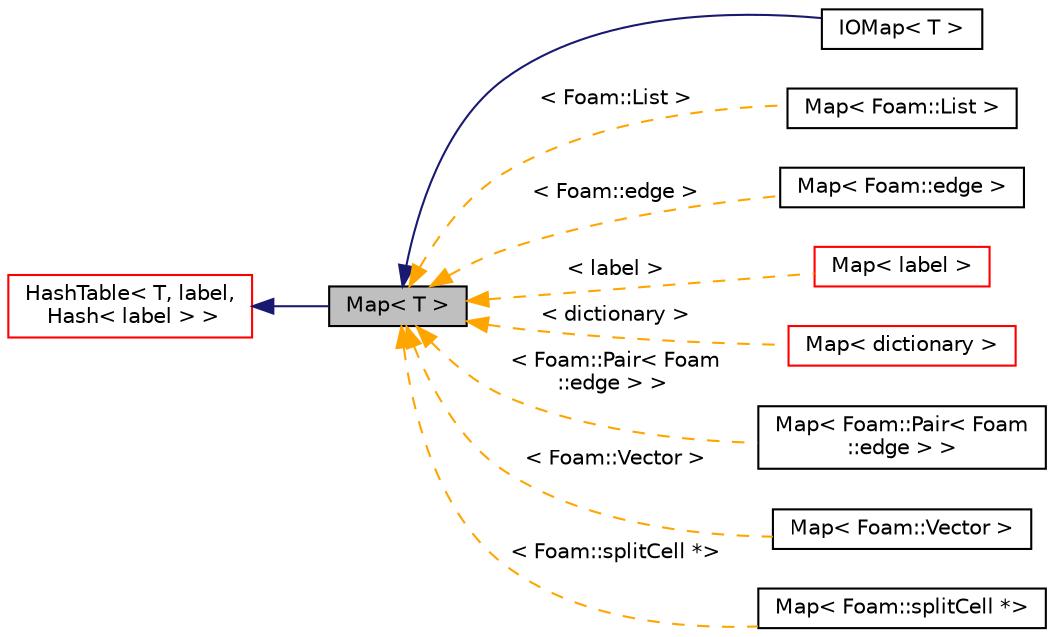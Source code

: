 digraph "Map&lt; T &gt;"
{
  bgcolor="transparent";
  edge [fontname="Helvetica",fontsize="10",labelfontname="Helvetica",labelfontsize="10"];
  node [fontname="Helvetica",fontsize="10",shape=record];
  rankdir="LR";
  Node0 [label="Map\< T \>",height=0.2,width=0.4,color="black", fillcolor="grey75", style="filled", fontcolor="black"];
  Node1 -> Node0 [dir="back",color="midnightblue",fontsize="10",style="solid",fontname="Helvetica"];
  Node1 [label="HashTable\< T, label,\l Hash\< label \> \>",height=0.2,width=0.4,color="red",URL="$a26841.html"];
  Node0 -> Node4 [dir="back",color="midnightblue",fontsize="10",style="solid",fontname="Helvetica"];
  Node4 [label="IOMap\< T \>",height=0.2,width=0.4,color="black",URL="$a27277.html",tooltip="A Map of objects of type <T> with automated input and output. "];
  Node0 -> Node5 [dir="back",color="orange",fontsize="10",style="dashed",label=" \< Foam::List \>" ,fontname="Helvetica"];
  Node5 [label="Map\< Foam::List \>",height=0.2,width=0.4,color="black",URL="$a26873.html"];
  Node0 -> Node6 [dir="back",color="orange",fontsize="10",style="dashed",label=" \< Foam::edge \>" ,fontname="Helvetica"];
  Node6 [label="Map\< Foam::edge \>",height=0.2,width=0.4,color="black",URL="$a26873.html"];
  Node0 -> Node7 [dir="back",color="orange",fontsize="10",style="dashed",label=" \< label \>" ,fontname="Helvetica"];
  Node7 [label="Map\< label \>",height=0.2,width=0.4,color="red",URL="$a26873.html"];
  Node0 -> Node9 [dir="back",color="orange",fontsize="10",style="dashed",label=" \< dictionary \>" ,fontname="Helvetica"];
  Node9 [label="Map\< dictionary \>",height=0.2,width=0.4,color="red",URL="$a26873.html"];
  Node0 -> Node12 [dir="back",color="orange",fontsize="10",style="dashed",label=" \< Foam::Pair\< Foam\l::edge \> \>" ,fontname="Helvetica"];
  Node12 [label="Map\< Foam::Pair\< Foam\l::edge \> \>",height=0.2,width=0.4,color="black",URL="$a26873.html"];
  Node0 -> Node13 [dir="back",color="orange",fontsize="10",style="dashed",label=" \< Foam::Vector \>" ,fontname="Helvetica"];
  Node13 [label="Map\< Foam::Vector \>",height=0.2,width=0.4,color="black",URL="$a26873.html"];
  Node0 -> Node14 [dir="back",color="orange",fontsize="10",style="dashed",label=" \< Foam::splitCell *\>" ,fontname="Helvetica"];
  Node14 [label="Map\< Foam::splitCell *\>",height=0.2,width=0.4,color="black",URL="$a26873.html"];
}
